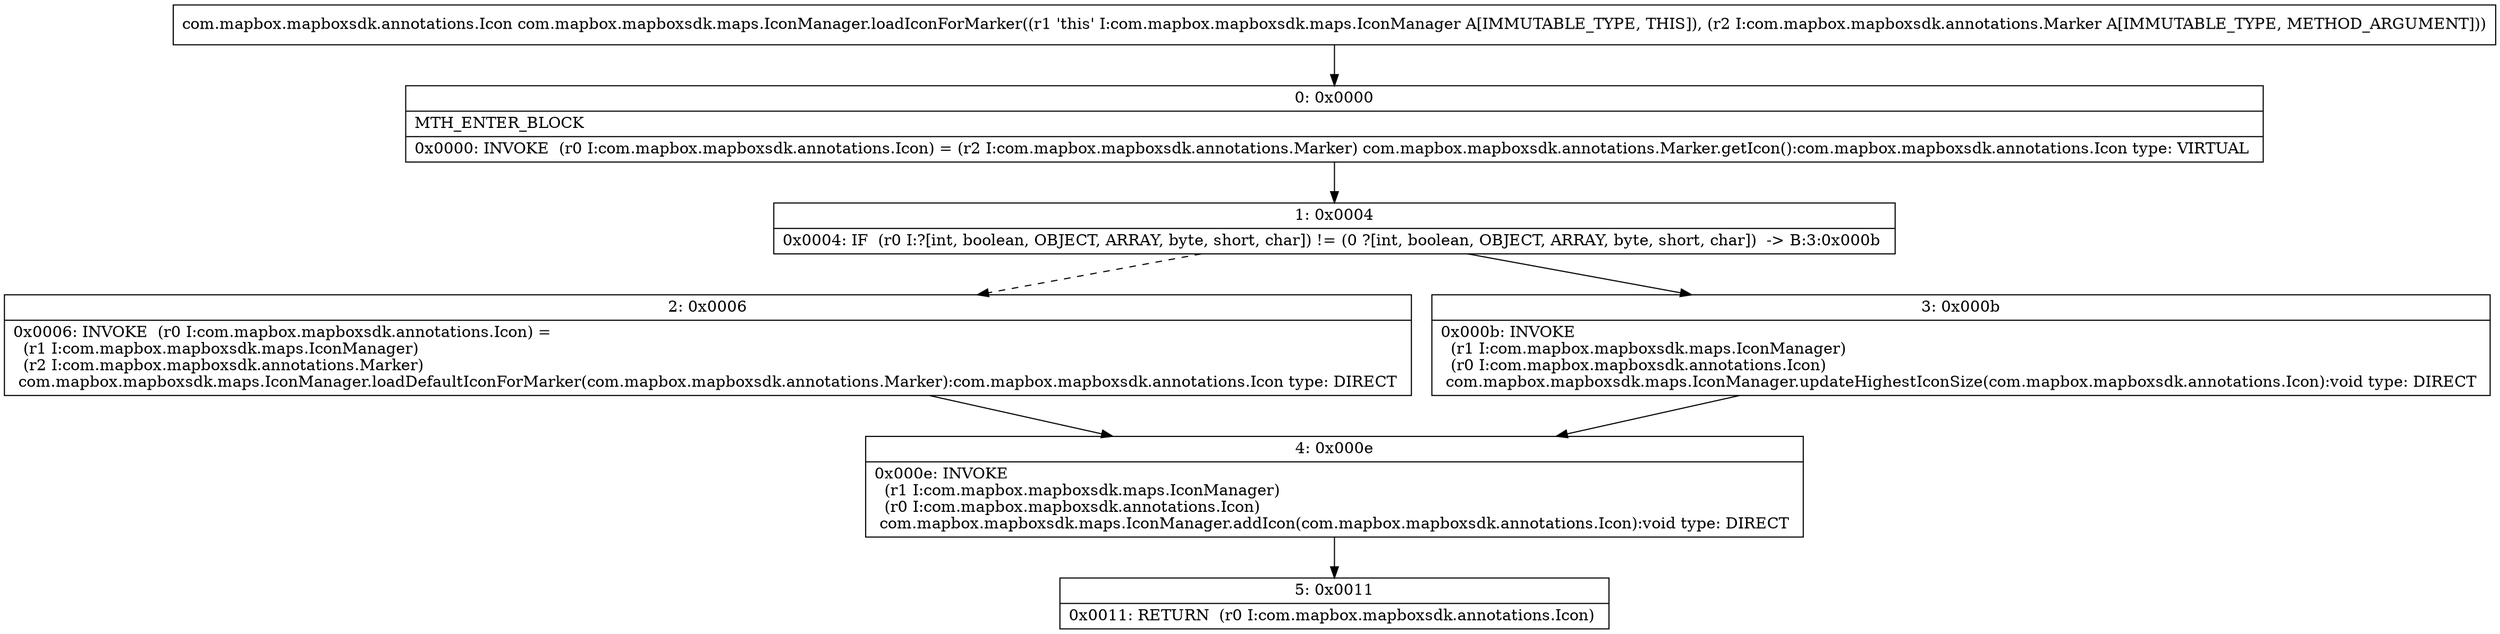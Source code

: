 digraph "CFG forcom.mapbox.mapboxsdk.maps.IconManager.loadIconForMarker(Lcom\/mapbox\/mapboxsdk\/annotations\/Marker;)Lcom\/mapbox\/mapboxsdk\/annotations\/Icon;" {
Node_0 [shape=record,label="{0\:\ 0x0000|MTH_ENTER_BLOCK\l|0x0000: INVOKE  (r0 I:com.mapbox.mapboxsdk.annotations.Icon) = (r2 I:com.mapbox.mapboxsdk.annotations.Marker) com.mapbox.mapboxsdk.annotations.Marker.getIcon():com.mapbox.mapboxsdk.annotations.Icon type: VIRTUAL \l}"];
Node_1 [shape=record,label="{1\:\ 0x0004|0x0004: IF  (r0 I:?[int, boolean, OBJECT, ARRAY, byte, short, char]) != (0 ?[int, boolean, OBJECT, ARRAY, byte, short, char])  \-\> B:3:0x000b \l}"];
Node_2 [shape=record,label="{2\:\ 0x0006|0x0006: INVOKE  (r0 I:com.mapbox.mapboxsdk.annotations.Icon) = \l  (r1 I:com.mapbox.mapboxsdk.maps.IconManager)\l  (r2 I:com.mapbox.mapboxsdk.annotations.Marker)\l com.mapbox.mapboxsdk.maps.IconManager.loadDefaultIconForMarker(com.mapbox.mapboxsdk.annotations.Marker):com.mapbox.mapboxsdk.annotations.Icon type: DIRECT \l}"];
Node_3 [shape=record,label="{3\:\ 0x000b|0x000b: INVOKE  \l  (r1 I:com.mapbox.mapboxsdk.maps.IconManager)\l  (r0 I:com.mapbox.mapboxsdk.annotations.Icon)\l com.mapbox.mapboxsdk.maps.IconManager.updateHighestIconSize(com.mapbox.mapboxsdk.annotations.Icon):void type: DIRECT \l}"];
Node_4 [shape=record,label="{4\:\ 0x000e|0x000e: INVOKE  \l  (r1 I:com.mapbox.mapboxsdk.maps.IconManager)\l  (r0 I:com.mapbox.mapboxsdk.annotations.Icon)\l com.mapbox.mapboxsdk.maps.IconManager.addIcon(com.mapbox.mapboxsdk.annotations.Icon):void type: DIRECT \l}"];
Node_5 [shape=record,label="{5\:\ 0x0011|0x0011: RETURN  (r0 I:com.mapbox.mapboxsdk.annotations.Icon) \l}"];
MethodNode[shape=record,label="{com.mapbox.mapboxsdk.annotations.Icon com.mapbox.mapboxsdk.maps.IconManager.loadIconForMarker((r1 'this' I:com.mapbox.mapboxsdk.maps.IconManager A[IMMUTABLE_TYPE, THIS]), (r2 I:com.mapbox.mapboxsdk.annotations.Marker A[IMMUTABLE_TYPE, METHOD_ARGUMENT])) }"];
MethodNode -> Node_0;
Node_0 -> Node_1;
Node_1 -> Node_2[style=dashed];
Node_1 -> Node_3;
Node_2 -> Node_4;
Node_3 -> Node_4;
Node_4 -> Node_5;
}

